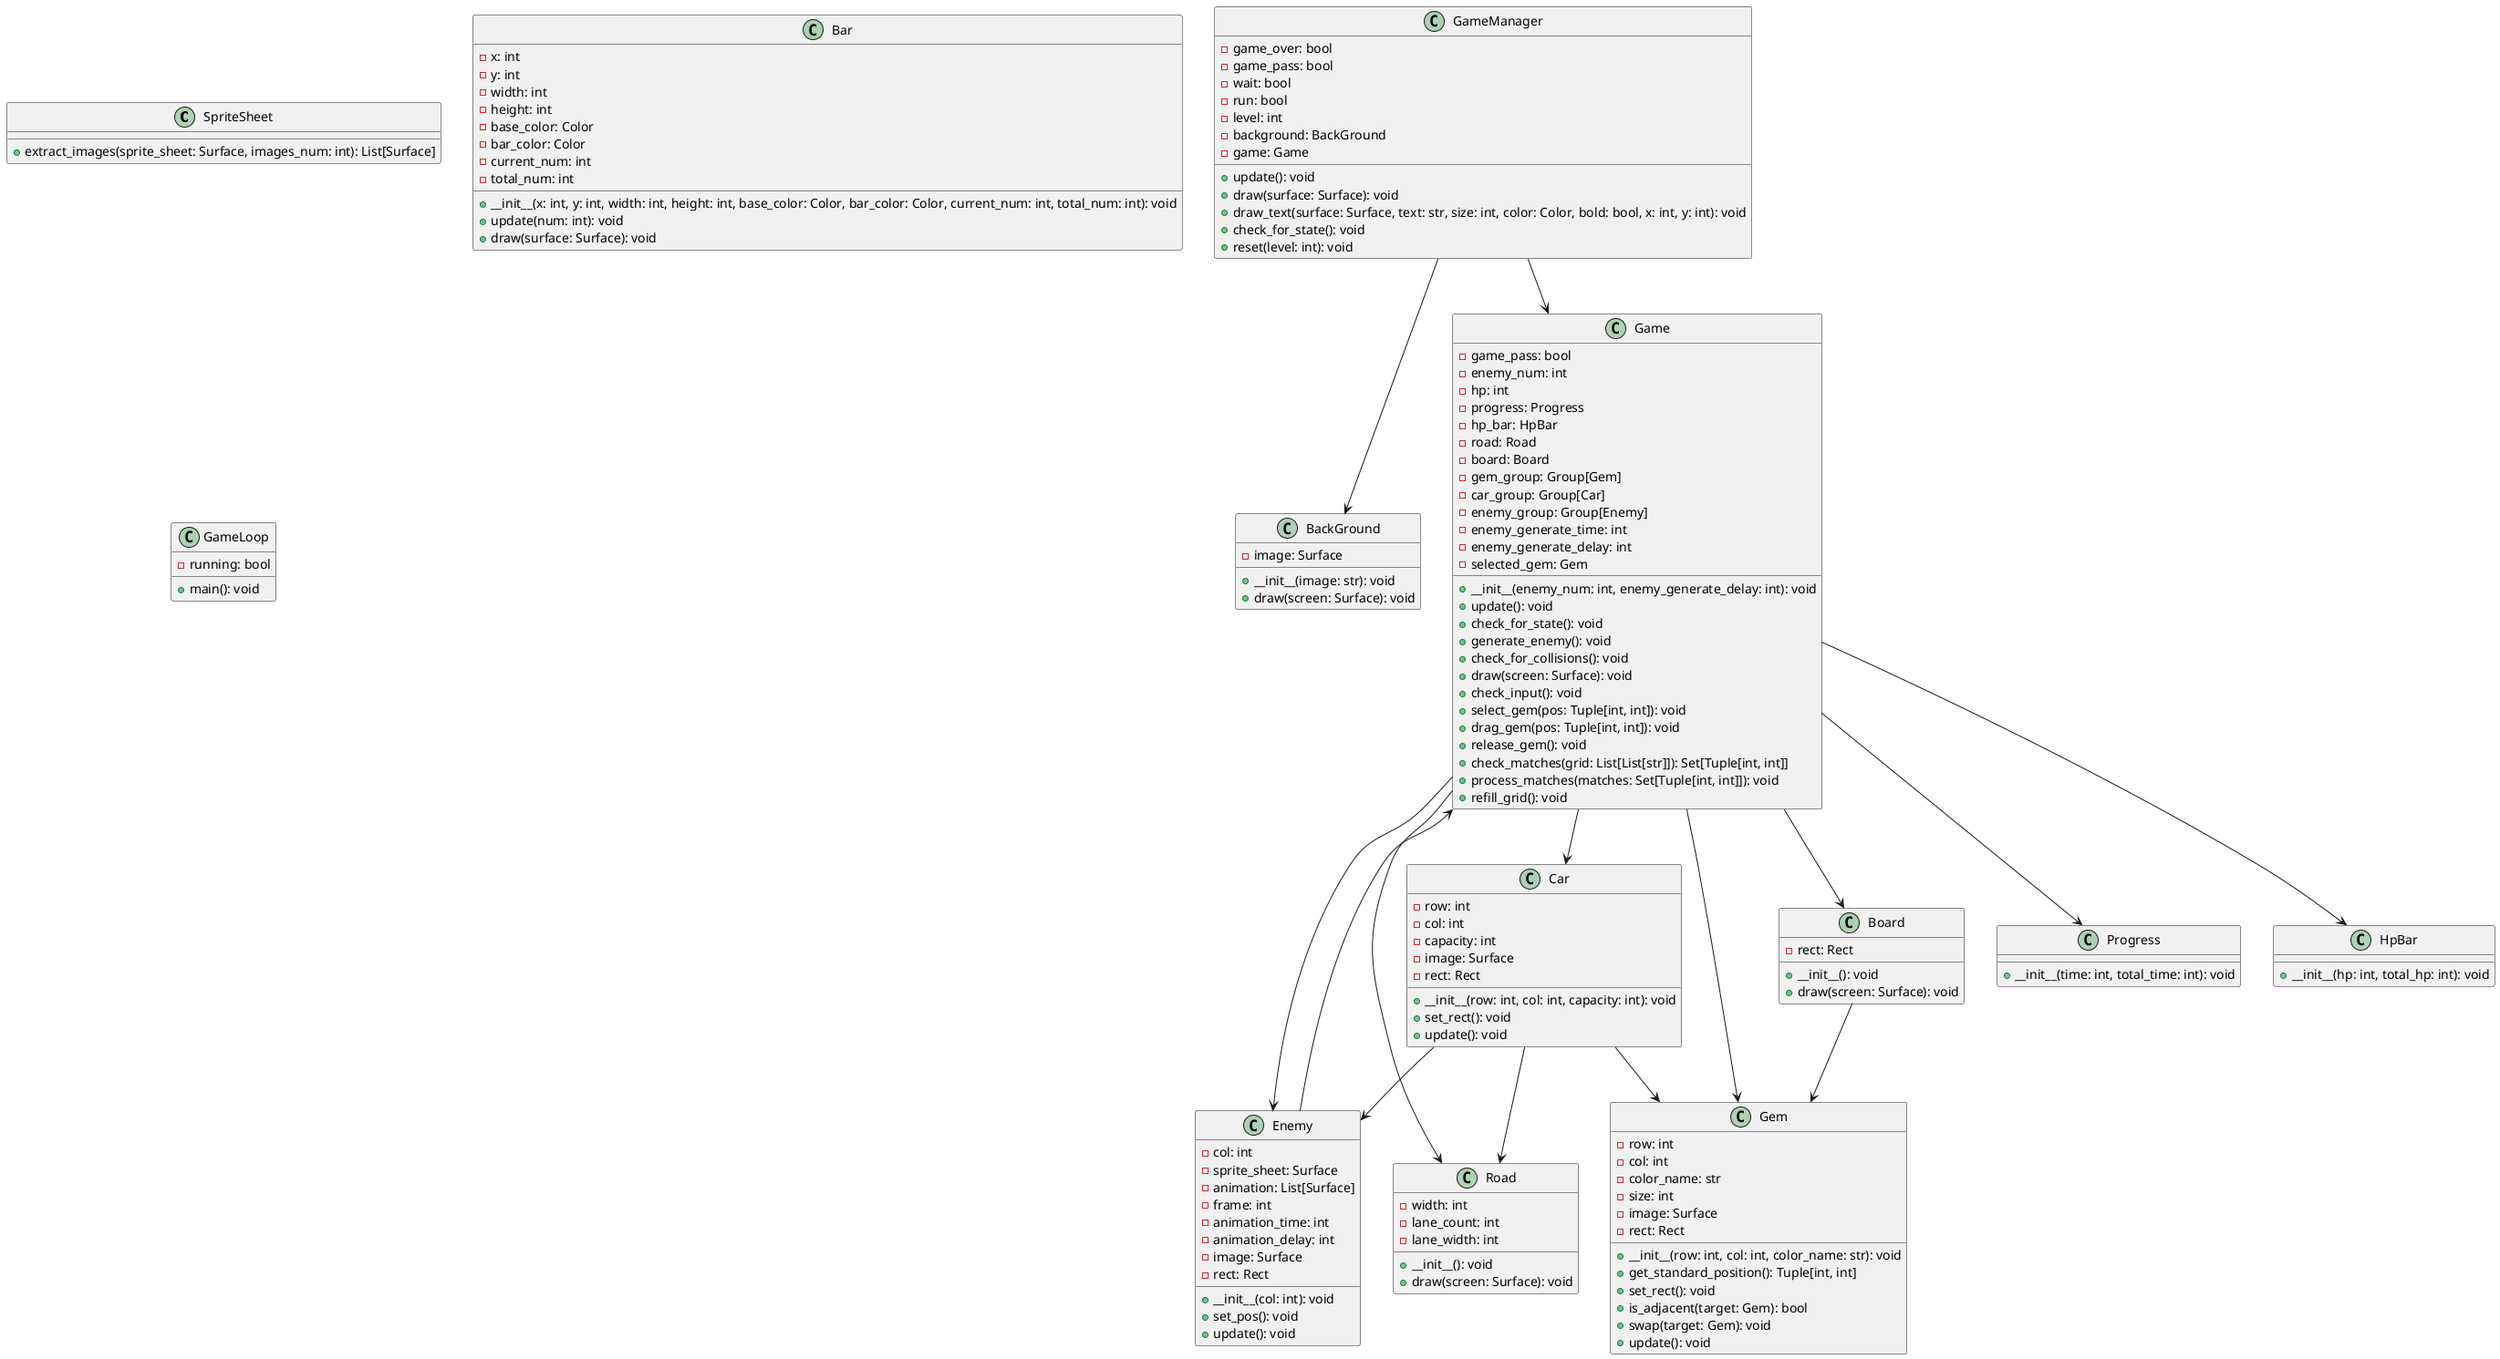 @startuml
' Define SpriteSheet class
class SpriteSheet {
    + extract_images(sprite_sheet: Surface, images_num: int): List[Surface]
}

' Define GameManager class
class GameManager {
    - game_over: bool
    - game_pass: bool
    - wait: bool
    - run: bool
    - level: int
    - background: BackGround
    - game: Game
    + update(): void
    + draw(surface: Surface): void
    + draw_text(surface: Surface, text: str, size: int, color: Color, bold: bool, x: int, y: int): void
    + check_for_state(): void
    + reset(level: int): void
}

' Define BackGround class
class BackGround {
    - image: Surface
    + __init__(image: str): void
    + draw(screen: Surface): void
}

' Define Bar class
class Bar {
    - x: int
    - y: int
    - width: int
    - height: int
    - base_color: Color
    - bar_color: Color
    - current_num: int
    - total_num: int
    + __init__(x: int, y: int, width: int, height: int, base_color: Color, bar_color: Color, current_num: int, total_num: int): void
    + update(num: int): void
    + draw(surface: Surface): void
}

' Define Progress class inheriting from Bar
class Progress {
    + __init__(time: int, total_time: int): void
}

' Define HpBar class inheriting from Bar
class HpBar {
    + __init__(hp: int, total_hp: int): void
}

' Define Board class
class Board {
    - rect: Rect
    + __init__(): void
    + draw(screen: Surface): void
}

' Define Road class
class Road {
    - width: int
    - lane_count: int
    - lane_width: int
    + __init__(): void
    + draw(screen: Surface): void
}

' Define Car class
class Car {
    - row: int
    - col: int
    - capacity: int
    - image: Surface
    - rect: Rect
    + __init__(row: int, col: int, capacity: int): void
    + set_rect(): void
    + update(): void
}

' Define Enemy class
class Enemy {
    - col: int
    - sprite_sheet: Surface
    - animation: List[Surface]
    - frame: int
    - animation_time: int
    - animation_delay: int
    - image: Surface
    - rect: Rect
    + __init__(col: int): void
    + set_pos(): void
    + update(): void
}

' Define Game class
class Game {
    - game_pass: bool
    - enemy_num: int
    - hp: int
    - progress: Progress
    - hp_bar: HpBar
    - road: Road
    - board: Board
    - gem_group: Group[Gem]
    - car_group: Group[Car]
    - enemy_group: Group[Enemy]
    - enemy_generate_time: int
    - enemy_generate_delay: int
    - selected_gem: Gem
    + __init__(enemy_num: int, enemy_generate_delay: int): void
    + update(): void
    + check_for_state(): void
    + generate_enemy(): void
    + check_for_collisions(): void
    + draw(screen: Surface): void
    + check_input(): void
    + select_gem(pos: Tuple[int, int]): void
    + drag_gem(pos: Tuple[int, int]): void
    + release_gem(): void
    + check_matches(grid: List[List[str]]): Set[Tuple[int, int]]
    + process_matches(matches: Set[Tuple[int, int]]): void
    + refill_grid(): void
}

' Define Gem class
class Gem {
    - row: int
    - col: int
    - color_name: str
    - size: int
    - image: Surface
    - rect: Rect
    + __init__(row: int, col: int, color_name: str): void
    + get_standard_position(): Tuple[int, int]
    + set_rect(): void
    + is_adjacent(target: Gem): bool
    + swap(target: Gem): void
    + update(): void
}

' Define Game Loop (in main game file)
class GameLoop {
    - running: bool
    + main(): void
}

' Relationships
GameManager --> Game
Game --> Road
Game --> Board
Game --> Progress
Game --> HpBar
Game --> Gem
Game --> Car
Game --> Enemy
Board --> Gem
GameManager --> BackGround
Car --> Gem
Car --> Enemy
Enemy --> Game
Car --> Road

@enduml
